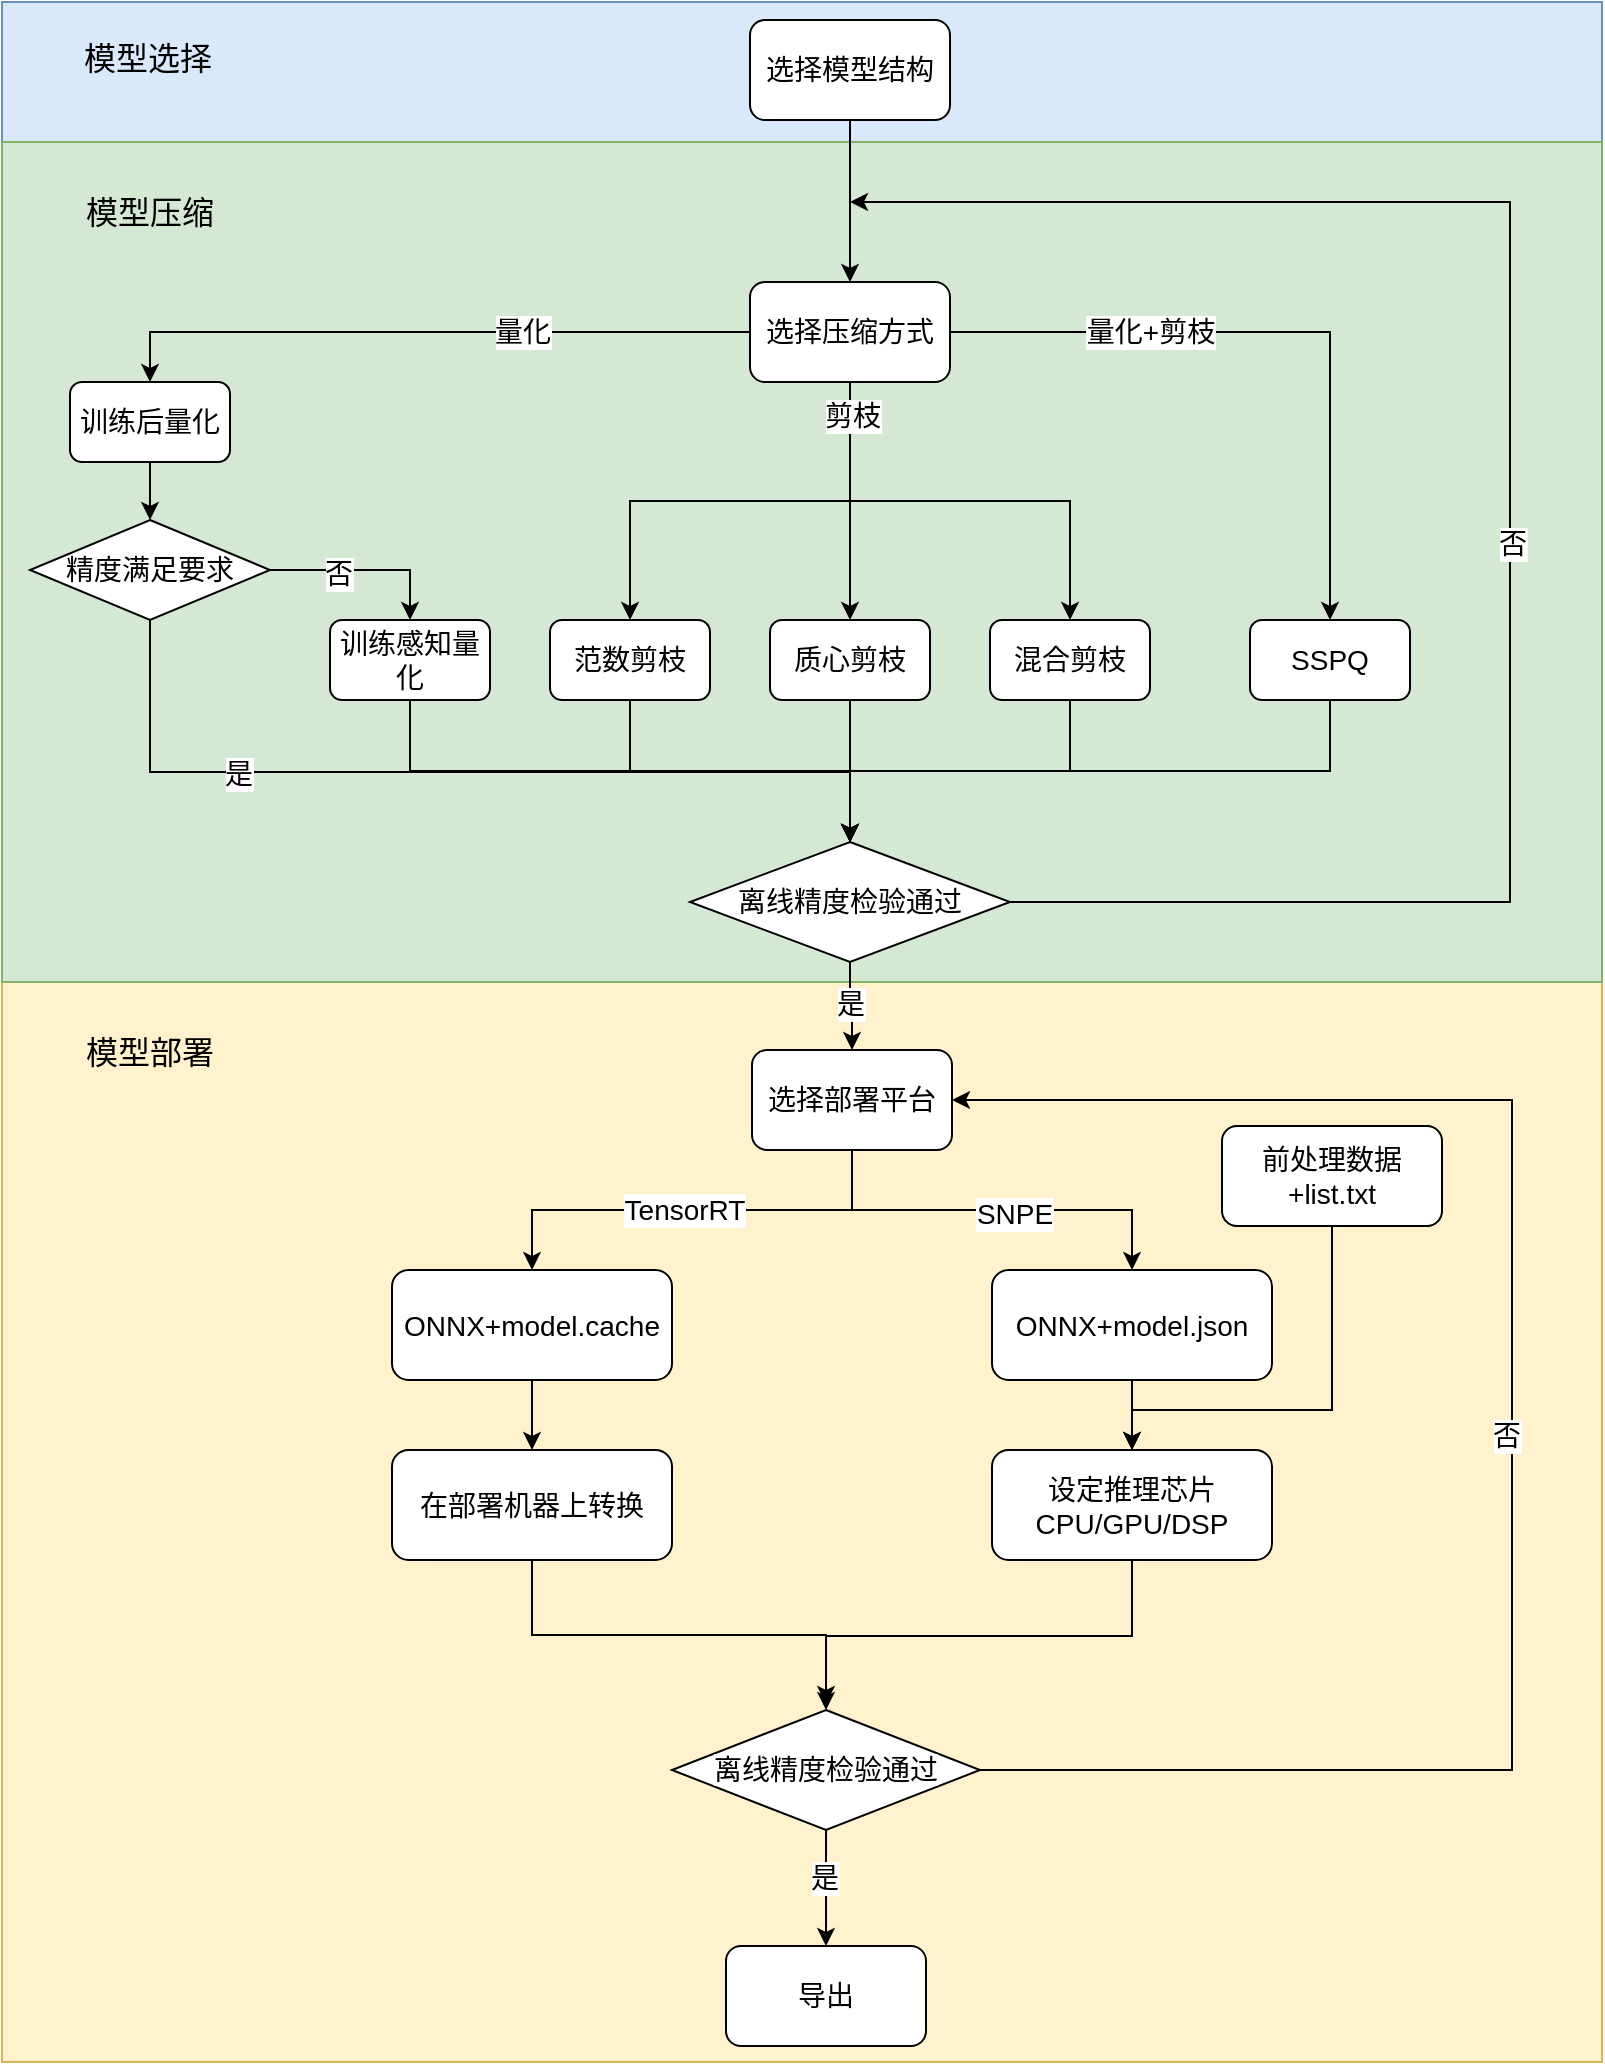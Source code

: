 <mxfile version="22.1.5" type="github">
  <diagram id="C5RBs43oDa-KdzZeNtuy" name="Page-1">
    <mxGraphModel dx="1134" dy="617" grid="1" gridSize="10" guides="1" tooltips="1" connect="1" arrows="1" fold="1" page="1" pageScale="1" pageWidth="827" pageHeight="1169" math="0" shadow="0">
      <root>
        <mxCell id="WIyWlLk6GJQsqaUBKTNV-0" />
        <mxCell id="WIyWlLk6GJQsqaUBKTNV-1" parent="WIyWlLk6GJQsqaUBKTNV-0" />
        <mxCell id="GpY7oIjIW6ynRtPaVV7O-5" value="" style="rounded=0;whiteSpace=wrap;html=1;fillColor=#dae8fc;strokeColor=#6c8ebf;" vertex="1" parent="WIyWlLk6GJQsqaUBKTNV-1">
          <mxGeometry x="10" y="10" width="800" height="70" as="geometry" />
        </mxCell>
        <mxCell id="GpY7oIjIW6ynRtPaVV7O-3" value="" style="rounded=0;whiteSpace=wrap;html=1;fillColor=#fff2cc;strokeColor=#d6b656;" vertex="1" parent="WIyWlLk6GJQsqaUBKTNV-1">
          <mxGeometry x="10" y="500" width="800" height="540" as="geometry" />
        </mxCell>
        <mxCell id="GpY7oIjIW6ynRtPaVV7O-4" value="&lt;font style=&quot;font-size: 16px;&quot;&gt;模型部署&lt;/font&gt;" style="text;html=1;strokeColor=none;fillColor=#fff2cc;align=center;verticalAlign=middle;whiteSpace=wrap;rounded=0;" vertex="1" parent="WIyWlLk6GJQsqaUBKTNV-1">
          <mxGeometry x="24" y="520" width="120" height="30" as="geometry" />
        </mxCell>
        <mxCell id="GpY7oIjIW6ynRtPaVV7O-1" value="" style="rounded=0;whiteSpace=wrap;html=1;fillColor=#d5e8d4;strokeColor=#82b366;" vertex="1" parent="WIyWlLk6GJQsqaUBKTNV-1">
          <mxGeometry x="10" y="80" width="800" height="420" as="geometry" />
        </mxCell>
        <mxCell id="suH5oq-tq_7NZO9bl-A2-20" value="量化" style="edgeStyle=orthogonalEdgeStyle;rounded=0;orthogonalLoop=1;jettySize=auto;html=1;entryX=0.5;entryY=0;entryDx=0;entryDy=0;fontSize=14;" parent="WIyWlLk6GJQsqaUBKTNV-1" source="suH5oq-tq_7NZO9bl-A2-4" target="suH5oq-tq_7NZO9bl-A2-5" edge="1">
          <mxGeometry x="-0.294" relative="1" as="geometry">
            <mxPoint as="offset" />
          </mxGeometry>
        </mxCell>
        <mxCell id="suH5oq-tq_7NZO9bl-A2-29" style="edgeStyle=orthogonalEdgeStyle;rounded=0;orthogonalLoop=1;jettySize=auto;html=1;exitX=0.5;exitY=1;exitDx=0;exitDy=0;entryX=0.5;entryY=0;entryDx=0;entryDy=0;fontSize=14;" parent="WIyWlLk6GJQsqaUBKTNV-1" source="suH5oq-tq_7NZO9bl-A2-4" target="suH5oq-tq_7NZO9bl-A2-26" edge="1">
          <mxGeometry relative="1" as="geometry" />
        </mxCell>
        <mxCell id="suH5oq-tq_7NZO9bl-A2-30" style="edgeStyle=orthogonalEdgeStyle;rounded=0;orthogonalLoop=1;jettySize=auto;html=1;exitX=0.5;exitY=1;exitDx=0;exitDy=0;entryX=0.5;entryY=0;entryDx=0;entryDy=0;fontSize=14;" parent="WIyWlLk6GJQsqaUBKTNV-1" source="suH5oq-tq_7NZO9bl-A2-4" target="suH5oq-tq_7NZO9bl-A2-28" edge="1">
          <mxGeometry relative="1" as="geometry" />
        </mxCell>
        <mxCell id="suH5oq-tq_7NZO9bl-A2-31" style="edgeStyle=orthogonalEdgeStyle;rounded=0;orthogonalLoop=1;jettySize=auto;html=1;exitX=0.5;exitY=1;exitDx=0;exitDy=0;entryX=0.5;entryY=0;entryDx=0;entryDy=0;fontSize=14;" parent="WIyWlLk6GJQsqaUBKTNV-1" source="suH5oq-tq_7NZO9bl-A2-4" target="suH5oq-tq_7NZO9bl-A2-27" edge="1">
          <mxGeometry relative="1" as="geometry" />
        </mxCell>
        <mxCell id="suH5oq-tq_7NZO9bl-A2-32" value="剪枝" style="edgeLabel;html=1;align=center;verticalAlign=middle;resizable=0;points=[];fontSize=14;" parent="suH5oq-tq_7NZO9bl-A2-31" vertex="1" connectable="0">
          <mxGeometry x="-0.858" y="1" relative="1" as="geometry">
            <mxPoint as="offset" />
          </mxGeometry>
        </mxCell>
        <mxCell id="suH5oq-tq_7NZO9bl-A2-34" style="edgeStyle=orthogonalEdgeStyle;rounded=0;orthogonalLoop=1;jettySize=auto;html=1;exitX=1;exitY=0.5;exitDx=0;exitDy=0;entryX=0.5;entryY=0;entryDx=0;entryDy=0;fontSize=14;" parent="WIyWlLk6GJQsqaUBKTNV-1" source="suH5oq-tq_7NZO9bl-A2-4" target="suH5oq-tq_7NZO9bl-A2-33" edge="1">
          <mxGeometry relative="1" as="geometry" />
        </mxCell>
        <mxCell id="suH5oq-tq_7NZO9bl-A2-35" value="量化+剪枝" style="edgeLabel;html=1;align=center;verticalAlign=middle;resizable=0;points=[];fontSize=14;" parent="suH5oq-tq_7NZO9bl-A2-34" vertex="1" connectable="0">
          <mxGeometry x="-0.128" y="-3" relative="1" as="geometry">
            <mxPoint x="-46" y="-3" as="offset" />
          </mxGeometry>
        </mxCell>
        <mxCell id="suH5oq-tq_7NZO9bl-A2-4" value="选择压缩方式" style="rounded=1;whiteSpace=wrap;html=1;fontSize=14;" parent="WIyWlLk6GJQsqaUBKTNV-1" vertex="1">
          <mxGeometry x="384" y="150" width="100" height="50" as="geometry" />
        </mxCell>
        <mxCell id="suH5oq-tq_7NZO9bl-A2-99" style="edgeStyle=orthogonalEdgeStyle;rounded=0;orthogonalLoop=1;jettySize=auto;html=1;exitX=0.5;exitY=1;exitDx=0;exitDy=0;entryX=0.5;entryY=0;entryDx=0;entryDy=0;" parent="WIyWlLk6GJQsqaUBKTNV-1" source="suH5oq-tq_7NZO9bl-A2-5" target="suH5oq-tq_7NZO9bl-A2-97" edge="1">
          <mxGeometry relative="1" as="geometry" />
        </mxCell>
        <mxCell id="suH5oq-tq_7NZO9bl-A2-5" value="训练后量化" style="rounded=1;whiteSpace=wrap;html=1;fontSize=14;" parent="WIyWlLk6GJQsqaUBKTNV-1" vertex="1">
          <mxGeometry x="44" y="200" width="80" height="40" as="geometry" />
        </mxCell>
        <mxCell id="suH5oq-tq_7NZO9bl-A2-73" style="edgeStyle=orthogonalEdgeStyle;rounded=0;orthogonalLoop=1;jettySize=auto;html=1;exitX=0.5;exitY=1;exitDx=0;exitDy=0;entryX=0.5;entryY=0;entryDx=0;entryDy=0;fontSize=14;" parent="WIyWlLk6GJQsqaUBKTNV-1" source="suH5oq-tq_7NZO9bl-A2-19" target="suH5oq-tq_7NZO9bl-A2-72" edge="1">
          <mxGeometry relative="1" as="geometry" />
        </mxCell>
        <mxCell id="suH5oq-tq_7NZO9bl-A2-19" value="训练感知量化" style="rounded=1;whiteSpace=wrap;html=1;fontSize=14;" parent="WIyWlLk6GJQsqaUBKTNV-1" vertex="1">
          <mxGeometry x="174" y="319" width="80" height="40" as="geometry" />
        </mxCell>
        <mxCell id="suH5oq-tq_7NZO9bl-A2-23" style="edgeStyle=orthogonalEdgeStyle;rounded=0;orthogonalLoop=1;jettySize=auto;html=1;entryX=0.5;entryY=0;entryDx=0;entryDy=0;fontSize=14;" parent="WIyWlLk6GJQsqaUBKTNV-1" source="suH5oq-tq_7NZO9bl-A2-22" target="suH5oq-tq_7NZO9bl-A2-4" edge="1">
          <mxGeometry relative="1" as="geometry" />
        </mxCell>
        <mxCell id="suH5oq-tq_7NZO9bl-A2-22" value="选择模型结构" style="rounded=1;whiteSpace=wrap;html=1;fontSize=14;" parent="WIyWlLk6GJQsqaUBKTNV-1" vertex="1">
          <mxGeometry x="384" y="19" width="100" height="50" as="geometry" />
        </mxCell>
        <mxCell id="suH5oq-tq_7NZO9bl-A2-44" style="edgeStyle=orthogonalEdgeStyle;rounded=0;orthogonalLoop=1;jettySize=auto;html=1;exitX=0.5;exitY=1;exitDx=0;exitDy=0;entryX=0.5;entryY=0;entryDx=0;entryDy=0;fontSize=14;" parent="WIyWlLk6GJQsqaUBKTNV-1" source="suH5oq-tq_7NZO9bl-A2-26" target="suH5oq-tq_7NZO9bl-A2-72" edge="1">
          <mxGeometry relative="1" as="geometry" />
        </mxCell>
        <mxCell id="suH5oq-tq_7NZO9bl-A2-26" value="范数剪枝" style="rounded=1;whiteSpace=wrap;html=1;fontSize=14;" parent="WIyWlLk6GJQsqaUBKTNV-1" vertex="1">
          <mxGeometry x="284" y="319" width="80" height="40" as="geometry" />
        </mxCell>
        <mxCell id="suH5oq-tq_7NZO9bl-A2-45" style="edgeStyle=orthogonalEdgeStyle;rounded=0;orthogonalLoop=1;jettySize=auto;html=1;exitX=0.5;exitY=1;exitDx=0;exitDy=0;entryX=0.5;entryY=0;entryDx=0;entryDy=0;fontSize=14;" parent="WIyWlLk6GJQsqaUBKTNV-1" source="suH5oq-tq_7NZO9bl-A2-27" target="suH5oq-tq_7NZO9bl-A2-72" edge="1">
          <mxGeometry relative="1" as="geometry" />
        </mxCell>
        <mxCell id="suH5oq-tq_7NZO9bl-A2-27" value="混合剪枝" style="rounded=1;whiteSpace=wrap;html=1;fontSize=14;" parent="WIyWlLk6GJQsqaUBKTNV-1" vertex="1">
          <mxGeometry x="504" y="319" width="80" height="40" as="geometry" />
        </mxCell>
        <mxCell id="suH5oq-tq_7NZO9bl-A2-64" style="edgeStyle=orthogonalEdgeStyle;rounded=0;orthogonalLoop=1;jettySize=auto;html=1;exitX=0.5;exitY=1;exitDx=0;exitDy=0;entryX=0.5;entryY=0;entryDx=0;entryDy=0;fontSize=14;" parent="WIyWlLk6GJQsqaUBKTNV-1" source="suH5oq-tq_7NZO9bl-A2-28" target="suH5oq-tq_7NZO9bl-A2-72" edge="1">
          <mxGeometry relative="1" as="geometry" />
        </mxCell>
        <mxCell id="suH5oq-tq_7NZO9bl-A2-28" value="质心剪枝" style="rounded=1;whiteSpace=wrap;html=1;fontSize=14;" parent="WIyWlLk6GJQsqaUBKTNV-1" vertex="1">
          <mxGeometry x="394" y="319" width="80" height="40" as="geometry" />
        </mxCell>
        <mxCell id="suH5oq-tq_7NZO9bl-A2-65" style="edgeStyle=orthogonalEdgeStyle;rounded=0;orthogonalLoop=1;jettySize=auto;html=1;exitX=0.5;exitY=1;exitDx=0;exitDy=0;entryX=0.5;entryY=0;entryDx=0;entryDy=0;fontSize=14;" parent="WIyWlLk6GJQsqaUBKTNV-1" source="suH5oq-tq_7NZO9bl-A2-33" target="suH5oq-tq_7NZO9bl-A2-72" edge="1">
          <mxGeometry relative="1" as="geometry" />
        </mxCell>
        <mxCell id="suH5oq-tq_7NZO9bl-A2-33" value="SSPQ" style="rounded=1;whiteSpace=wrap;html=1;fontSize=14;" parent="WIyWlLk6GJQsqaUBKTNV-1" vertex="1">
          <mxGeometry x="634" y="319" width="80" height="40" as="geometry" />
        </mxCell>
        <mxCell id="suH5oq-tq_7NZO9bl-A2-50" style="edgeStyle=orthogonalEdgeStyle;rounded=0;orthogonalLoop=1;jettySize=auto;html=1;exitX=0.5;exitY=1;exitDx=0;exitDy=0;entryX=0.5;entryY=0;entryDx=0;entryDy=0;fontSize=14;" parent="WIyWlLk6GJQsqaUBKTNV-1" source="suH5oq-tq_7NZO9bl-A2-36" target="suH5oq-tq_7NZO9bl-A2-48" edge="1">
          <mxGeometry relative="1" as="geometry" />
        </mxCell>
        <mxCell id="suH5oq-tq_7NZO9bl-A2-52" value="TensorRT" style="edgeLabel;html=1;align=center;verticalAlign=middle;resizable=0;points=[];fontSize=14;" parent="suH5oq-tq_7NZO9bl-A2-50" vertex="1" connectable="0">
          <mxGeometry x="0.035" relative="1" as="geometry">
            <mxPoint as="offset" />
          </mxGeometry>
        </mxCell>
        <mxCell id="suH5oq-tq_7NZO9bl-A2-51" style="edgeStyle=orthogonalEdgeStyle;rounded=0;orthogonalLoop=1;jettySize=auto;html=1;exitX=0.5;exitY=1;exitDx=0;exitDy=0;entryX=0.5;entryY=0;entryDx=0;entryDy=0;fontSize=14;" parent="WIyWlLk6GJQsqaUBKTNV-1" source="suH5oq-tq_7NZO9bl-A2-36" target="suH5oq-tq_7NZO9bl-A2-49" edge="1">
          <mxGeometry relative="1" as="geometry" />
        </mxCell>
        <mxCell id="suH5oq-tq_7NZO9bl-A2-53" value="SNPE" style="edgeLabel;html=1;align=center;verticalAlign=middle;resizable=0;points=[];fontSize=14;" parent="suH5oq-tq_7NZO9bl-A2-51" vertex="1" connectable="0">
          <mxGeometry x="0.108" y="-2" relative="1" as="geometry">
            <mxPoint as="offset" />
          </mxGeometry>
        </mxCell>
        <mxCell id="suH5oq-tq_7NZO9bl-A2-36" value="选择部署平台" style="rounded=1;whiteSpace=wrap;html=1;fontSize=14;" parent="WIyWlLk6GJQsqaUBKTNV-1" vertex="1">
          <mxGeometry x="385" y="534" width="100" height="50" as="geometry" />
        </mxCell>
        <mxCell id="suH5oq-tq_7NZO9bl-A2-58" style="edgeStyle=orthogonalEdgeStyle;rounded=0;orthogonalLoop=1;jettySize=auto;html=1;exitX=0.5;exitY=1;exitDx=0;exitDy=0;fontSize=14;" parent="WIyWlLk6GJQsqaUBKTNV-1" source="suH5oq-tq_7NZO9bl-A2-48" target="suH5oq-tq_7NZO9bl-A2-55" edge="1">
          <mxGeometry relative="1" as="geometry" />
        </mxCell>
        <mxCell id="suH5oq-tq_7NZO9bl-A2-48" value="ONNX+model.cache" style="rounded=1;whiteSpace=wrap;html=1;fontSize=14;" parent="WIyWlLk6GJQsqaUBKTNV-1" vertex="1">
          <mxGeometry x="205" y="644" width="140" height="55" as="geometry" />
        </mxCell>
        <mxCell id="suH5oq-tq_7NZO9bl-A2-57" style="edgeStyle=orthogonalEdgeStyle;rounded=0;orthogonalLoop=1;jettySize=auto;html=1;exitX=0.5;exitY=1;exitDx=0;exitDy=0;entryX=0.5;entryY=0;entryDx=0;entryDy=0;fontSize=14;" parent="WIyWlLk6GJQsqaUBKTNV-1" source="suH5oq-tq_7NZO9bl-A2-49" target="suH5oq-tq_7NZO9bl-A2-56" edge="1">
          <mxGeometry relative="1" as="geometry" />
        </mxCell>
        <mxCell id="suH5oq-tq_7NZO9bl-A2-49" value="ONNX+model.json" style="rounded=1;whiteSpace=wrap;html=1;fontSize=14;" parent="WIyWlLk6GJQsqaUBKTNV-1" vertex="1">
          <mxGeometry x="505" y="644" width="140" height="55" as="geometry" />
        </mxCell>
        <mxCell id="suH5oq-tq_7NZO9bl-A2-59" style="edgeStyle=orthogonalEdgeStyle;rounded=0;orthogonalLoop=1;jettySize=auto;html=1;entryX=0.5;entryY=0;entryDx=0;entryDy=0;fontSize=14;" parent="WIyWlLk6GJQsqaUBKTNV-1" source="suH5oq-tq_7NZO9bl-A2-54" target="suH5oq-tq_7NZO9bl-A2-56" edge="1">
          <mxGeometry relative="1" as="geometry">
            <Array as="points">
              <mxPoint x="675" y="714" />
              <mxPoint x="575" y="714" />
            </Array>
          </mxGeometry>
        </mxCell>
        <mxCell id="suH5oq-tq_7NZO9bl-A2-54" value="前处理数据+list.txt" style="rounded=1;whiteSpace=wrap;html=1;fontSize=14;" parent="WIyWlLk6GJQsqaUBKTNV-1" vertex="1">
          <mxGeometry x="620" y="572" width="110" height="50" as="geometry" />
        </mxCell>
        <mxCell id="suH5oq-tq_7NZO9bl-A2-95" style="edgeStyle=orthogonalEdgeStyle;rounded=0;orthogonalLoop=1;jettySize=auto;html=1;exitX=0.5;exitY=1;exitDx=0;exitDy=0;entryX=0.5;entryY=0;entryDx=0;entryDy=0;" parent="WIyWlLk6GJQsqaUBKTNV-1" source="suH5oq-tq_7NZO9bl-A2-55" target="suH5oq-tq_7NZO9bl-A2-75" edge="1">
          <mxGeometry relative="1" as="geometry" />
        </mxCell>
        <mxCell id="suH5oq-tq_7NZO9bl-A2-55" value="在部署机器上转换" style="rounded=1;whiteSpace=wrap;html=1;fontSize=14;" parent="WIyWlLk6GJQsqaUBKTNV-1" vertex="1">
          <mxGeometry x="205" y="734" width="140" height="55" as="geometry" />
        </mxCell>
        <mxCell id="suH5oq-tq_7NZO9bl-A2-77" style="edgeStyle=orthogonalEdgeStyle;rounded=0;orthogonalLoop=1;jettySize=auto;html=1;exitX=0.5;exitY=1;exitDx=0;exitDy=0;entryX=0.5;entryY=0;entryDx=0;entryDy=0;fontSize=14;" parent="WIyWlLk6GJQsqaUBKTNV-1" edge="1">
          <mxGeometry relative="1" as="geometry">
            <mxPoint x="575" y="786" as="sourcePoint" />
            <mxPoint x="422" y="861" as="targetPoint" />
            <Array as="points">
              <mxPoint x="575" y="827" />
              <mxPoint x="422" y="827" />
            </Array>
          </mxGeometry>
        </mxCell>
        <mxCell id="suH5oq-tq_7NZO9bl-A2-56" value="设定推理芯片&lt;br style=&quot;font-size: 14px;&quot;&gt;CPU/GPU/DSP" style="rounded=1;whiteSpace=wrap;html=1;fontSize=14;" parent="WIyWlLk6GJQsqaUBKTNV-1" vertex="1">
          <mxGeometry x="505" y="734" width="140" height="55" as="geometry" />
        </mxCell>
        <mxCell id="suH5oq-tq_7NZO9bl-A2-74" style="edgeStyle=orthogonalEdgeStyle;rounded=0;orthogonalLoop=1;jettySize=auto;html=1;exitX=0.5;exitY=1;exitDx=0;exitDy=0;entryX=0.5;entryY=0;entryDx=0;entryDy=0;fontSize=14;" parent="WIyWlLk6GJQsqaUBKTNV-1" source="suH5oq-tq_7NZO9bl-A2-72" target="suH5oq-tq_7NZO9bl-A2-36" edge="1">
          <mxGeometry relative="1" as="geometry" />
        </mxCell>
        <mxCell id="suH5oq-tq_7NZO9bl-A2-83" value="是" style="edgeLabel;html=1;align=center;verticalAlign=middle;resizable=0;points=[];fontSize=14;" parent="suH5oq-tq_7NZO9bl-A2-74" vertex="1" connectable="0">
          <mxGeometry x="-0.422" y="3" relative="1" as="geometry">
            <mxPoint x="-3" y="8" as="offset" />
          </mxGeometry>
        </mxCell>
        <mxCell id="suH5oq-tq_7NZO9bl-A2-84" style="edgeStyle=orthogonalEdgeStyle;rounded=0;orthogonalLoop=1;jettySize=auto;html=1;exitX=1;exitY=0.5;exitDx=0;exitDy=0;fontSize=14;" parent="WIyWlLk6GJQsqaUBKTNV-1" source="suH5oq-tq_7NZO9bl-A2-72" edge="1">
          <mxGeometry relative="1" as="geometry">
            <mxPoint x="434" y="110" as="targetPoint" />
            <Array as="points">
              <mxPoint x="764" y="460" />
              <mxPoint x="764" y="110" />
            </Array>
          </mxGeometry>
        </mxCell>
        <mxCell id="suH5oq-tq_7NZO9bl-A2-85" value="否" style="edgeLabel;html=1;align=center;verticalAlign=middle;resizable=0;points=[];fontSize=14;" parent="suH5oq-tq_7NZO9bl-A2-84" vertex="1" connectable="0">
          <mxGeometry x="-0.077" y="-1" relative="1" as="geometry">
            <mxPoint as="offset" />
          </mxGeometry>
        </mxCell>
        <mxCell id="suH5oq-tq_7NZO9bl-A2-72" value="&lt;font style=&quot;font-size: 14px;&quot;&gt;&lt;span style=&quot;color: rgb(0, 0, 0); font-family: Helvetica; font-style: normal; font-variant-ligatures: normal; font-variant-caps: normal; font-weight: 400; letter-spacing: normal; orphans: 2; text-align: center; text-indent: 0px; text-transform: none; widows: 2; word-spacing: 0px; -webkit-text-stroke-width: 0px; background-color: rgb(255, 255, 255); text-decoration-thickness: initial; text-decoration-style: initial; text-decoration-color: initial; float: none; font-size: 14px; display: inline !important;&quot;&gt;离线精度检验通过&lt;/span&gt;&lt;br style=&quot;font-size: 14px;&quot;&gt;&lt;/font&gt;" style="rhombus;whiteSpace=wrap;html=1;fontSize=14;" parent="WIyWlLk6GJQsqaUBKTNV-1" vertex="1">
          <mxGeometry x="354" y="430" width="160" height="60" as="geometry" />
        </mxCell>
        <mxCell id="suH5oq-tq_7NZO9bl-A2-80" style="edgeStyle=orthogonalEdgeStyle;rounded=0;orthogonalLoop=1;jettySize=auto;html=1;exitX=0.5;exitY=1;exitDx=0;exitDy=0;entryX=0.5;entryY=0;entryDx=0;entryDy=0;fontSize=14;" parent="WIyWlLk6GJQsqaUBKTNV-1" source="suH5oq-tq_7NZO9bl-A2-75" target="suH5oq-tq_7NZO9bl-A2-78" edge="1">
          <mxGeometry relative="1" as="geometry" />
        </mxCell>
        <mxCell id="suH5oq-tq_7NZO9bl-A2-81" value="是" style="edgeLabel;html=1;align=center;verticalAlign=middle;resizable=0;points=[];fontSize=14;" parent="suH5oq-tq_7NZO9bl-A2-80" vertex="1" connectable="0">
          <mxGeometry x="-0.167" y="-1" relative="1" as="geometry">
            <mxPoint as="offset" />
          </mxGeometry>
        </mxCell>
        <mxCell id="suH5oq-tq_7NZO9bl-A2-90" style="edgeStyle=orthogonalEdgeStyle;rounded=0;orthogonalLoop=1;jettySize=auto;html=1;exitX=1;exitY=0.5;exitDx=0;exitDy=0;entryX=1;entryY=0.5;entryDx=0;entryDy=0;fontSize=14;" parent="WIyWlLk6GJQsqaUBKTNV-1" source="suH5oq-tq_7NZO9bl-A2-75" target="suH5oq-tq_7NZO9bl-A2-36" edge="1">
          <mxGeometry relative="1" as="geometry">
            <Array as="points">
              <mxPoint x="765" y="894" />
              <mxPoint x="765" y="559" />
            </Array>
          </mxGeometry>
        </mxCell>
        <mxCell id="suH5oq-tq_7NZO9bl-A2-91" value="&lt;font style=&quot;font-size: 14px;&quot;&gt;否&lt;/font&gt;" style="edgeLabel;html=1;align=center;verticalAlign=middle;resizable=0;points=[];fontSize=14;" parent="suH5oq-tq_7NZO9bl-A2-90" vertex="1" connectable="0">
          <mxGeometry x="-0.017" y="3" relative="1" as="geometry">
            <mxPoint as="offset" />
          </mxGeometry>
        </mxCell>
        <mxCell id="suH5oq-tq_7NZO9bl-A2-75" value="&lt;font style=&quot;font-size: 14px;&quot;&gt;&lt;span style=&quot;color: rgb(0, 0, 0); font-family: Helvetica; font-style: normal; font-variant-ligatures: normal; font-variant-caps: normal; font-weight: 400; letter-spacing: normal; orphans: 2; text-align: center; text-indent: 0px; text-transform: none; widows: 2; word-spacing: 0px; -webkit-text-stroke-width: 0px; background-color: rgb(255, 255, 255); text-decoration-thickness: initial; text-decoration-style: initial; text-decoration-color: initial; float: none; font-size: 14px; display: inline !important;&quot;&gt;离线精度检验通过&lt;/span&gt;&lt;br style=&quot;font-size: 14px;&quot;&gt;&lt;/font&gt;" style="rhombus;whiteSpace=wrap;html=1;fontSize=14;" parent="WIyWlLk6GJQsqaUBKTNV-1" vertex="1">
          <mxGeometry x="345" y="864" width="154" height="60" as="geometry" />
        </mxCell>
        <mxCell id="suH5oq-tq_7NZO9bl-A2-78" value="导出" style="rounded=1;whiteSpace=wrap;html=1;fontSize=14;" parent="WIyWlLk6GJQsqaUBKTNV-1" vertex="1">
          <mxGeometry x="372" y="982" width="100" height="50" as="geometry" />
        </mxCell>
        <mxCell id="suH5oq-tq_7NZO9bl-A2-100" style="edgeStyle=orthogonalEdgeStyle;rounded=0;orthogonalLoop=1;jettySize=auto;html=1;exitX=1;exitY=0.5;exitDx=0;exitDy=0;entryX=0.5;entryY=0;entryDx=0;entryDy=0;" parent="WIyWlLk6GJQsqaUBKTNV-1" source="suH5oq-tq_7NZO9bl-A2-97" target="suH5oq-tq_7NZO9bl-A2-19" edge="1">
          <mxGeometry relative="1" as="geometry" />
        </mxCell>
        <mxCell id="suH5oq-tq_7NZO9bl-A2-103" value="&lt;font style=&quot;font-size: 14px;&quot;&gt;否&lt;/font&gt;" style="edgeLabel;html=1;align=center;verticalAlign=middle;resizable=0;points=[];" parent="suH5oq-tq_7NZO9bl-A2-100" vertex="1" connectable="0">
          <mxGeometry x="-0.284" y="-2" relative="1" as="geometry">
            <mxPoint as="offset" />
          </mxGeometry>
        </mxCell>
        <mxCell id="suH5oq-tq_7NZO9bl-A2-102" style="edgeStyle=orthogonalEdgeStyle;rounded=0;orthogonalLoop=1;jettySize=auto;html=1;exitX=0.5;exitY=1;exitDx=0;exitDy=0;entryX=0.5;entryY=0;entryDx=0;entryDy=0;entryPerimeter=0;" parent="WIyWlLk6GJQsqaUBKTNV-1" target="suH5oq-tq_7NZO9bl-A2-72" edge="1">
          <mxGeometry relative="1" as="geometry">
            <mxPoint x="84" y="314" as="sourcePoint" />
            <mxPoint x="434" y="425" as="targetPoint" />
            <Array as="points">
              <mxPoint x="84" y="395" />
              <mxPoint x="434" y="395" />
            </Array>
          </mxGeometry>
        </mxCell>
        <mxCell id="suH5oq-tq_7NZO9bl-A2-104" value="&lt;font style=&quot;font-size: 14px;&quot;&gt;是&lt;/font&gt;" style="edgeLabel;html=1;align=center;verticalAlign=middle;resizable=0;points=[];" parent="suH5oq-tq_7NZO9bl-A2-102" vertex="1" connectable="0">
          <mxGeometry x="-0.464" y="-1" relative="1" as="geometry">
            <mxPoint as="offset" />
          </mxGeometry>
        </mxCell>
        <mxCell id="suH5oq-tq_7NZO9bl-A2-97" value="&lt;font style=&quot;font-size: 14px;&quot;&gt;精度满足要求&lt;/font&gt;" style="rhombus;whiteSpace=wrap;html=1;" parent="WIyWlLk6GJQsqaUBKTNV-1" vertex="1">
          <mxGeometry x="24" y="269" width="120" height="50" as="geometry" />
        </mxCell>
        <mxCell id="GpY7oIjIW6ynRtPaVV7O-2" value="&lt;font style=&quot;font-size: 16px;&quot;&gt;模型压缩&lt;/font&gt;" style="text;html=1;strokeColor=none;fillColor=none;align=center;verticalAlign=middle;whiteSpace=wrap;rounded=0;" vertex="1" parent="WIyWlLk6GJQsqaUBKTNV-1">
          <mxGeometry x="24" y="100" width="120" height="30" as="geometry" />
        </mxCell>
        <mxCell id="GpY7oIjIW6ynRtPaVV7O-6" value="&lt;font style=&quot;font-size: 16px;&quot;&gt;模型选择&lt;/font&gt;" style="text;html=1;strokeColor=none;fillColor=none;align=center;verticalAlign=middle;whiteSpace=wrap;rounded=0;" vertex="1" parent="WIyWlLk6GJQsqaUBKTNV-1">
          <mxGeometry x="23" y="23" width="120" height="30" as="geometry" />
        </mxCell>
      </root>
    </mxGraphModel>
  </diagram>
</mxfile>
